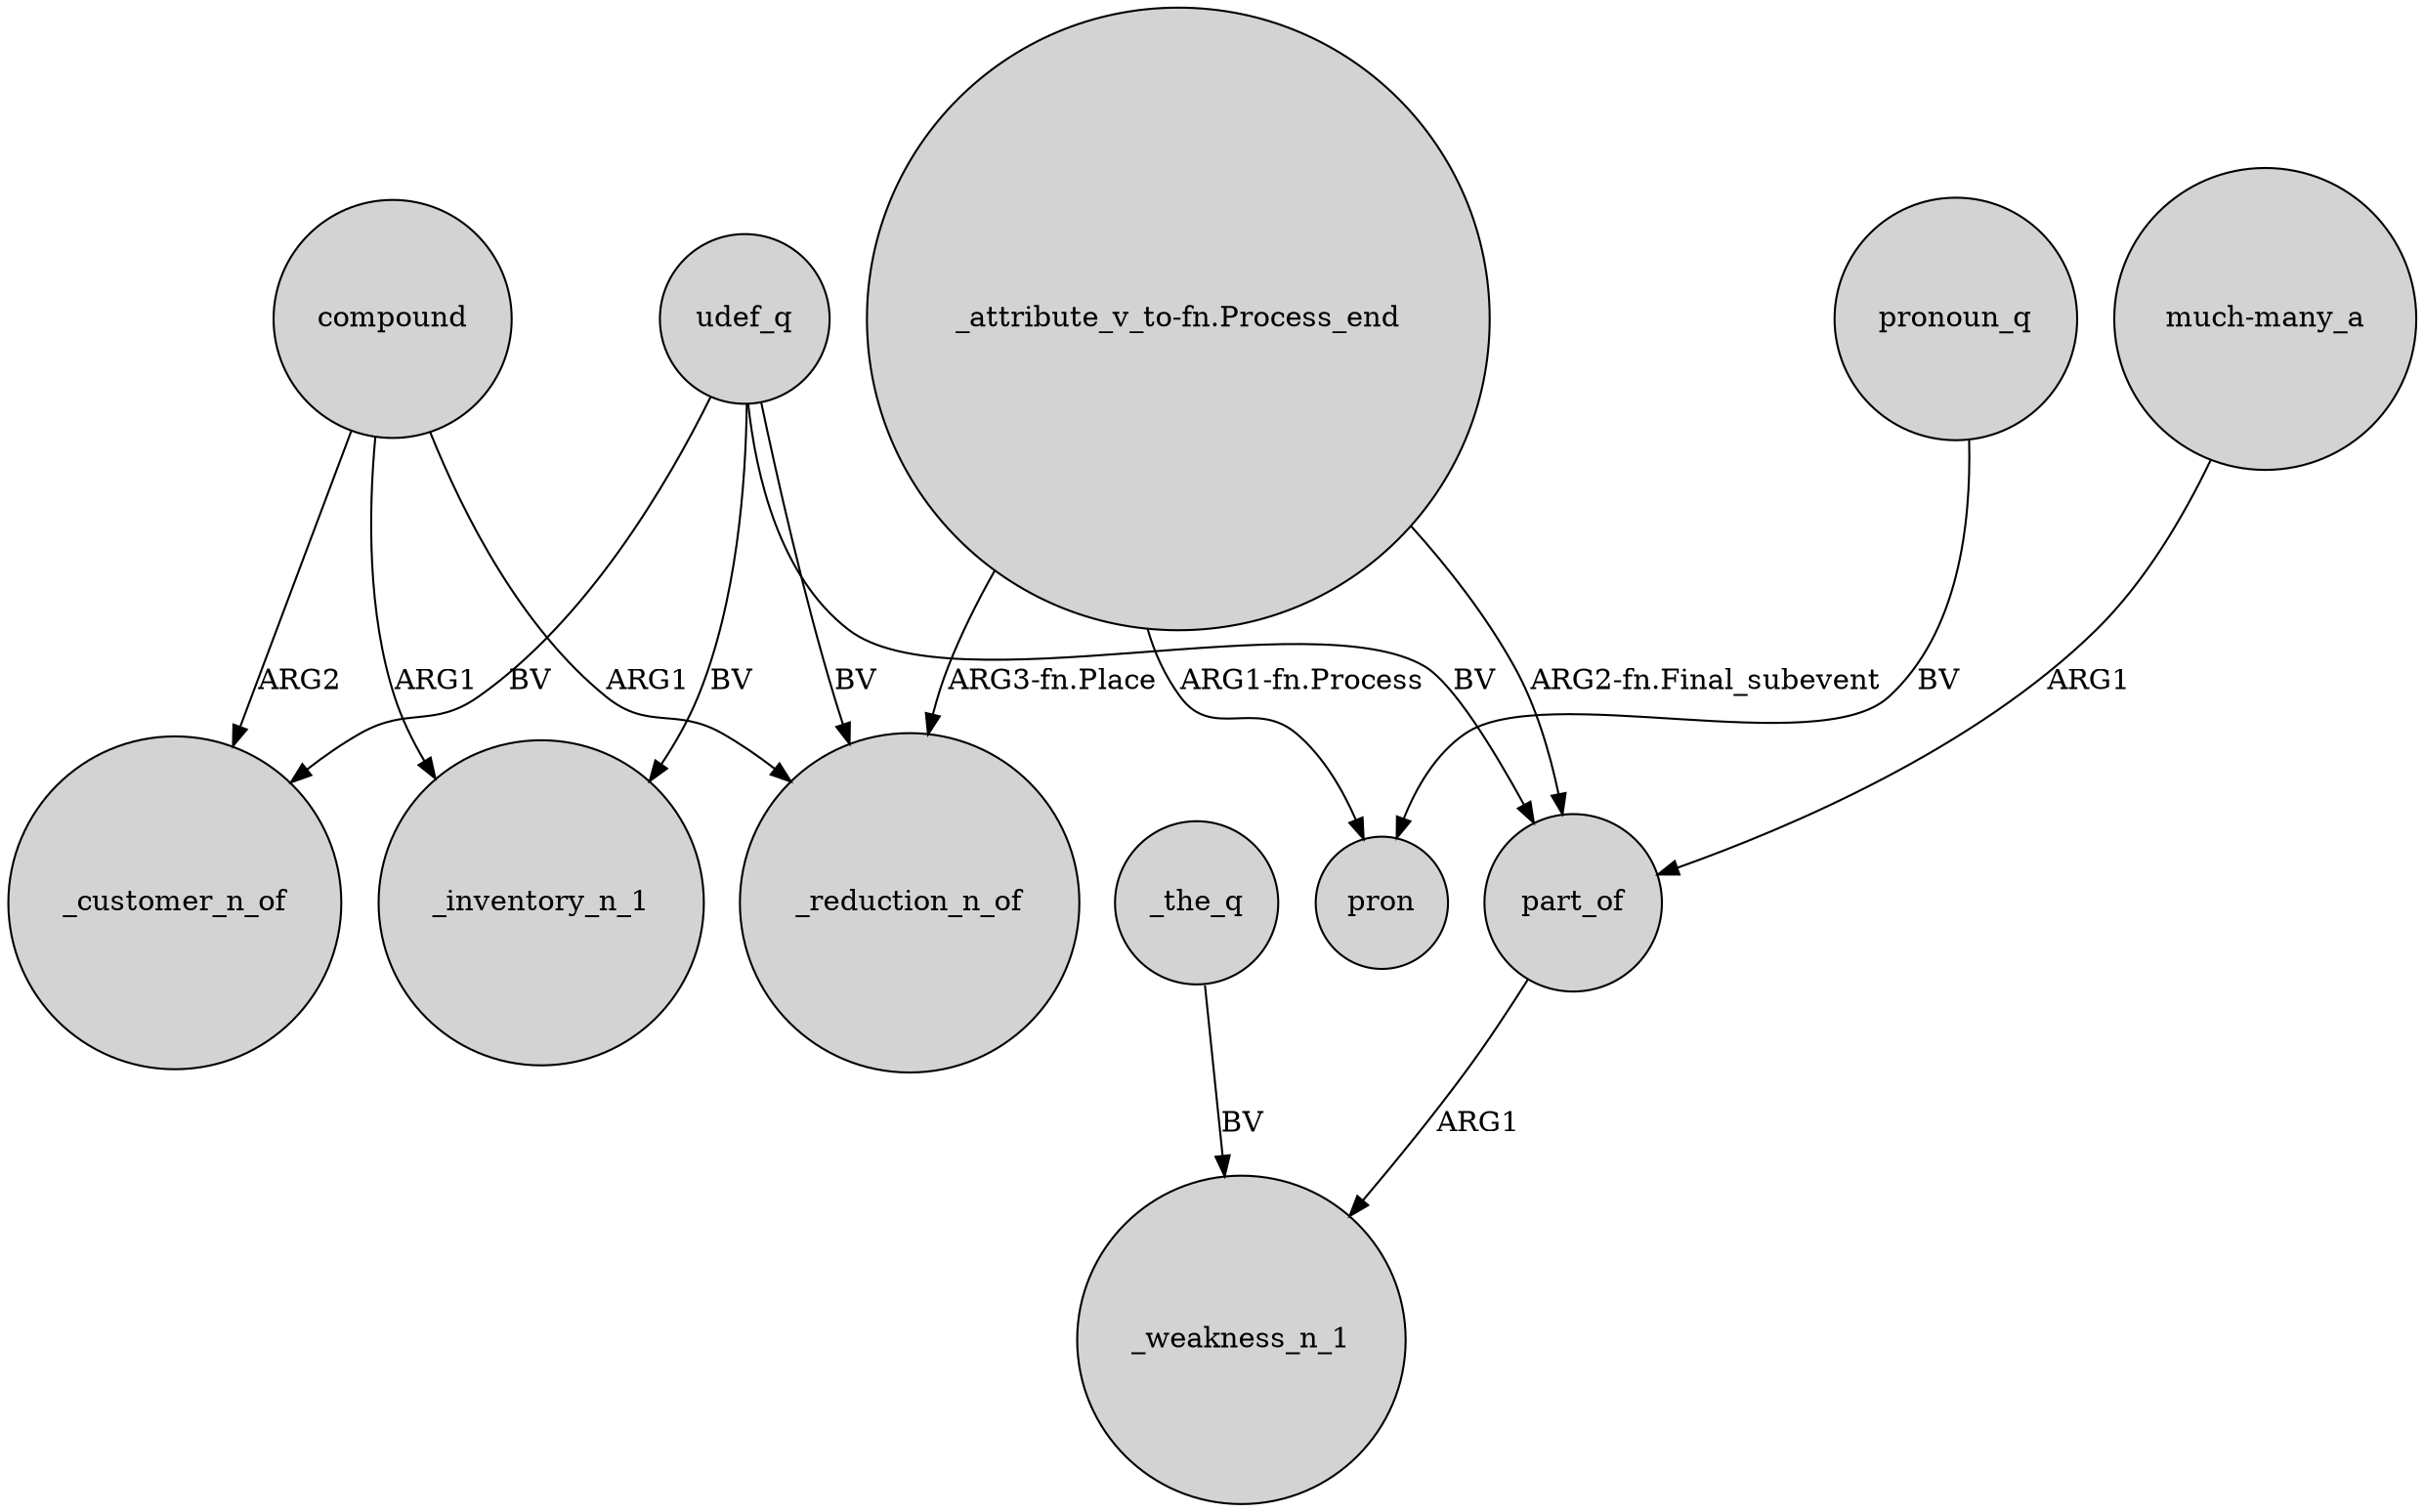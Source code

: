 digraph {
	node [shape=circle style=filled]
	"_attribute_v_to-fn.Process_end" -> _reduction_n_of [label="ARG3-fn.Place"]
	compound -> _reduction_n_of [label=ARG1]
	udef_q -> _inventory_n_1 [label=BV]
	"much-many_a" -> part_of [label=ARG1]
	"_attribute_v_to-fn.Process_end" -> part_of [label="ARG2-fn.Final_subevent"]
	compound -> _inventory_n_1 [label=ARG1]
	_the_q -> _weakness_n_1 [label=BV]
	"_attribute_v_to-fn.Process_end" -> pron [label="ARG1-fn.Process"]
	udef_q -> _reduction_n_of [label=BV]
	compound -> _customer_n_of [label=ARG2]
	udef_q -> part_of [label=BV]
	part_of -> _weakness_n_1 [label=ARG1]
	pronoun_q -> pron [label=BV]
	udef_q -> _customer_n_of [label=BV]
}
